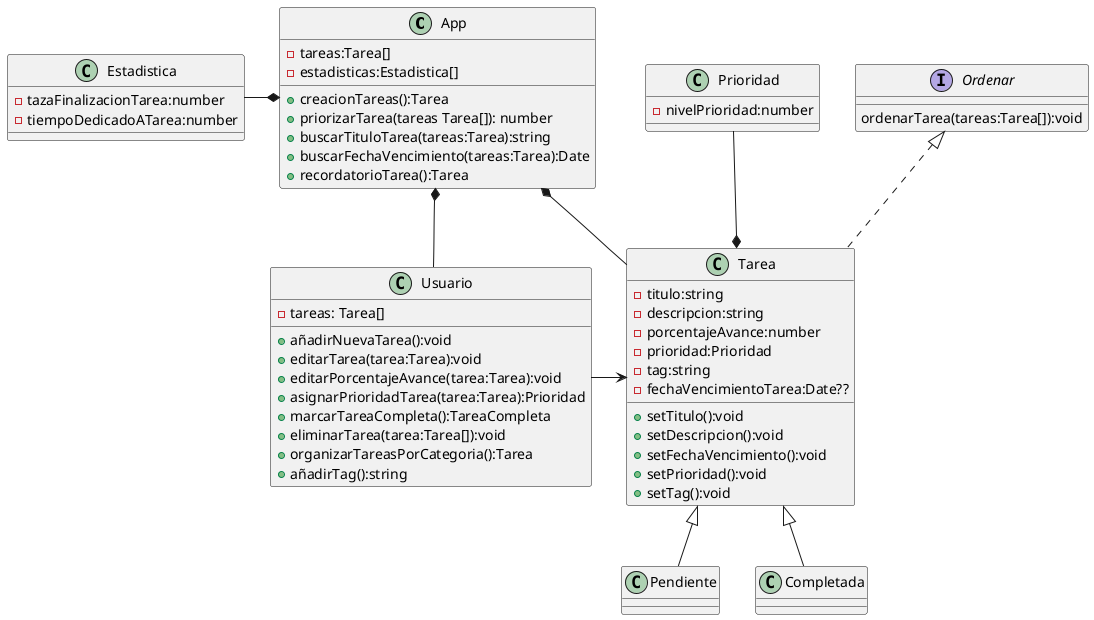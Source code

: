 @startuml TaskList


class App{

    -tareas:Tarea[]
    -estadisticas:Estadistica[]
    +creacionTareas():Tarea
    +priorizarTarea(tareas Tarea[]): number
    +buscarTituloTarea(tareas:Tarea):string
    +buscarFechaVencimiento(tareas:Tarea):Date
    +recordatorioTarea():Tarea

}


class Estadistica{
    -tazaFinalizacionTarea:number
    -tiempoDedicadoATarea:number

}


class Prioridad{
    -nivelPrioridad:number

}

class Usuario{

    -tareas: Tarea[]
    +añadirNuevaTarea():void
    +editarTarea(tarea:Tarea):void
    +editarPorcentajeAvance(tarea:Tarea):void
    +asignarPrioridadTarea(tarea:Tarea):Prioridad
    +marcarTareaCompleta():TareaCompleta
    +eliminarTarea(tarea:Tarea[]):void
    +organizarTareasPorCategoria():Tarea
    +añadirTag():string
    
}

interface Ordenar{
    ordenarTarea(tareas:Tarea[]):void
}


class Tarea implements Ordenar{
    
    -titulo:string
    -descripcion:string
    -porcentajeAvance:number
    -prioridad:Prioridad
    -tag:string
    -fechaVencimientoTarea:Date??

    +setTitulo():void
    +setDescripcion():void
    +setFechaVencimiento():void
    +setPrioridad():void
    +setTag():void


}

class Pendiente extends Tarea{

}

class Completada extends Tarea{
    
}

'Relaciones
App *-- Usuario
App *-- Tarea
App *-left- Estadistica

Prioridad --* Tarea
Usuario -right->Tarea



@enduml